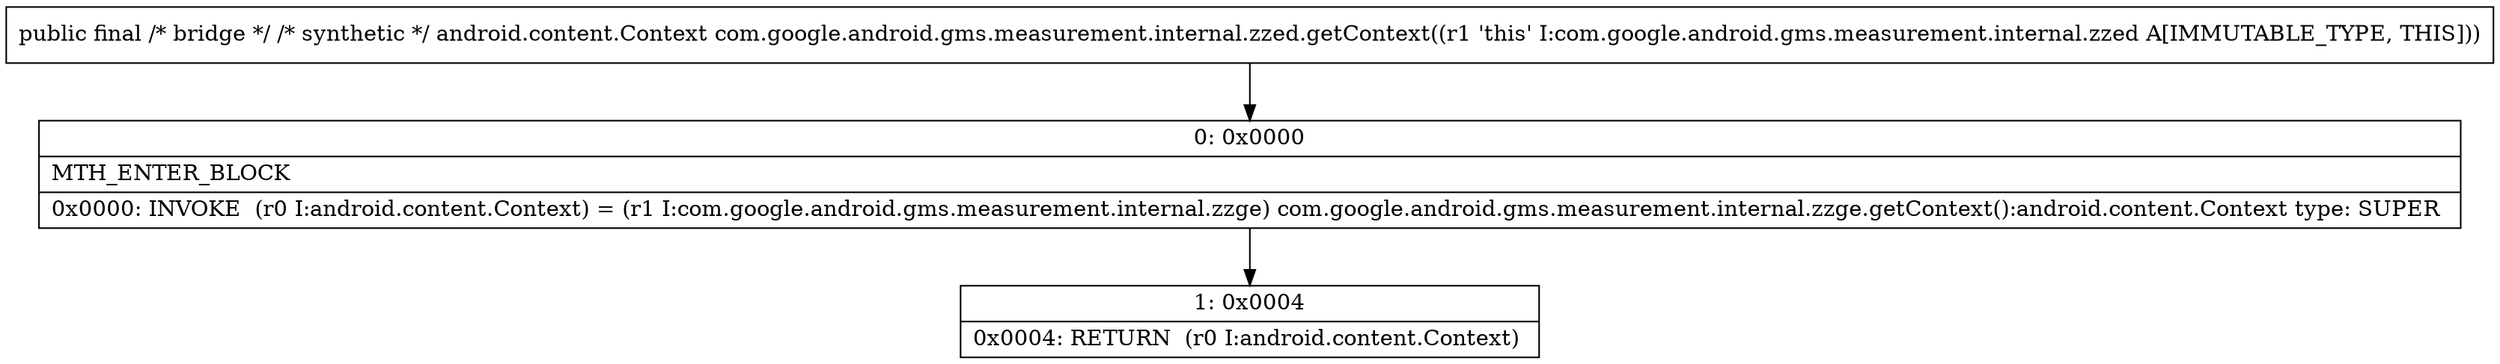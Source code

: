 digraph "CFG forcom.google.android.gms.measurement.internal.zzed.getContext()Landroid\/content\/Context;" {
Node_0 [shape=record,label="{0\:\ 0x0000|MTH_ENTER_BLOCK\l|0x0000: INVOKE  (r0 I:android.content.Context) = (r1 I:com.google.android.gms.measurement.internal.zzge) com.google.android.gms.measurement.internal.zzge.getContext():android.content.Context type: SUPER \l}"];
Node_1 [shape=record,label="{1\:\ 0x0004|0x0004: RETURN  (r0 I:android.content.Context) \l}"];
MethodNode[shape=record,label="{public final \/* bridge *\/ \/* synthetic *\/ android.content.Context com.google.android.gms.measurement.internal.zzed.getContext((r1 'this' I:com.google.android.gms.measurement.internal.zzed A[IMMUTABLE_TYPE, THIS])) }"];
MethodNode -> Node_0;
Node_0 -> Node_1;
}

